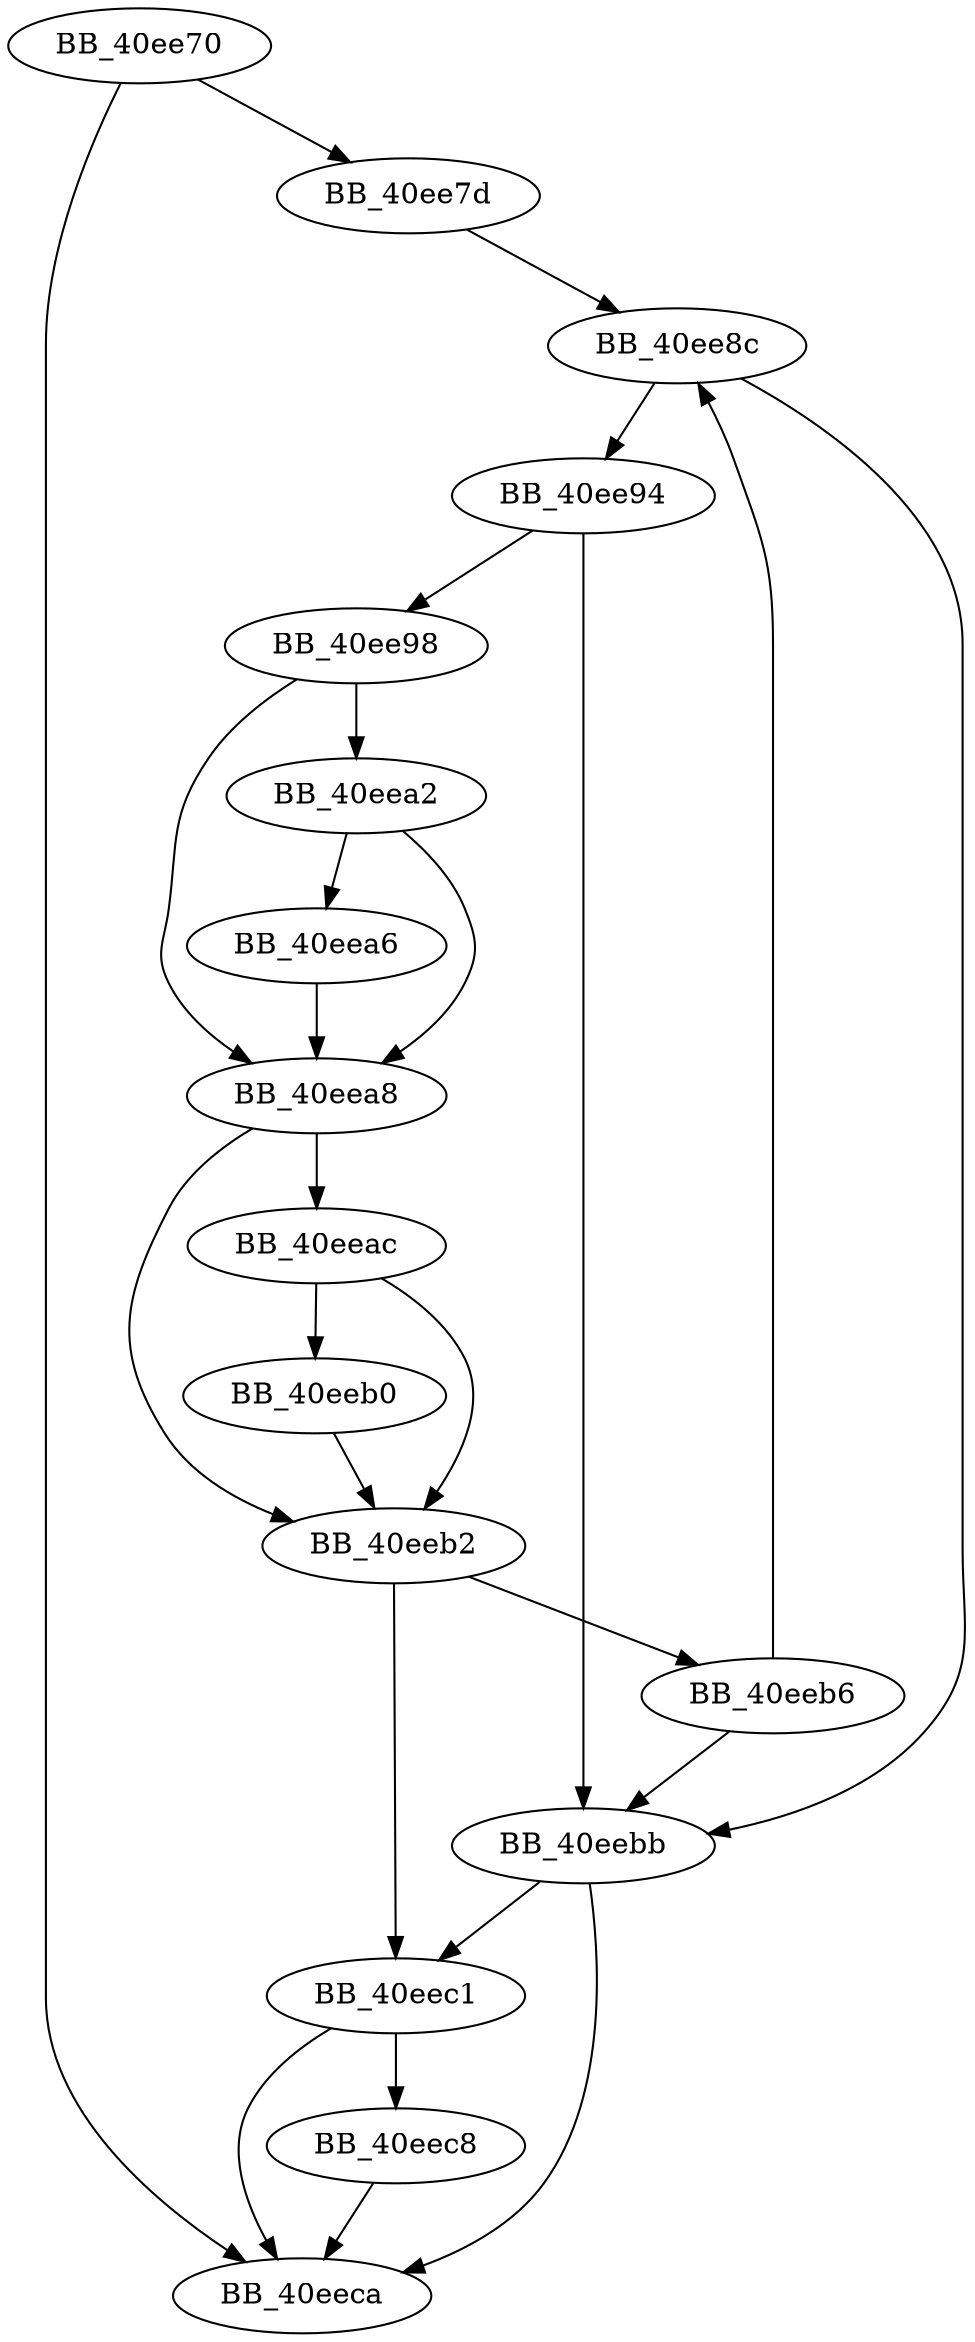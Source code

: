 DiGraph ___ascii_strnicmp{
BB_40ee70->BB_40ee7d
BB_40ee70->BB_40eeca
BB_40ee7d->BB_40ee8c
BB_40ee8c->BB_40ee94
BB_40ee8c->BB_40eebb
BB_40ee94->BB_40ee98
BB_40ee94->BB_40eebb
BB_40ee98->BB_40eea2
BB_40ee98->BB_40eea8
BB_40eea2->BB_40eea6
BB_40eea2->BB_40eea8
BB_40eea6->BB_40eea8
BB_40eea8->BB_40eeac
BB_40eea8->BB_40eeb2
BB_40eeac->BB_40eeb0
BB_40eeac->BB_40eeb2
BB_40eeb0->BB_40eeb2
BB_40eeb2->BB_40eeb6
BB_40eeb2->BB_40eec1
BB_40eeb6->BB_40ee8c
BB_40eeb6->BB_40eebb
BB_40eebb->BB_40eec1
BB_40eebb->BB_40eeca
BB_40eec1->BB_40eec8
BB_40eec1->BB_40eeca
BB_40eec8->BB_40eeca
}
